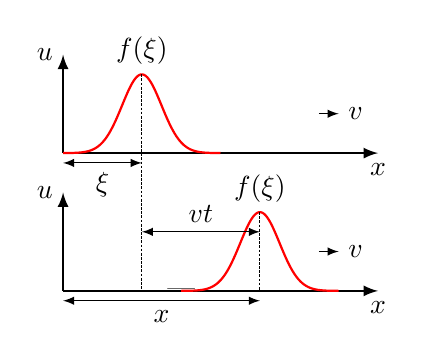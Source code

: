 \begin{tikzpicture}[>=latex, scale=.5]

% Верхний график
\draw[->, thick] (0,0) -- (8,0) node[below] {$x$};
\draw[->, thick] (0,0) -- (0,2.5) node[left] {$u$};


% Верхняя волна
\draw[thick, domain=0:4, smooth, samples=100, red] plot (\x, {2*exp(-2*(\x-2)^2)});
\draw[->] (6.5,1) -- ++(0.5,0) node[right] {$v$};

% Метка ξ
%\node[above left] at (0,0) {$O$};
\node[above] at (2,2) {$f(\xi)$};
\draw[dash pattern={on 1pt off 0.5pt}] (2,2) -- (2, -3.5);
\draw[<->] (0,-0.25) -- node[below] {$\xi$} (2,-0.25);



% Нижний график
\begin{scope}[yshift=-3.5cm]
\draw[->, thick] (0,0) -- (8,0) node[below] {$x$};
\draw[->, thick] (0,0) -- (0,2.5) node[left] {$u$};

% Нижняя волна

\draw[thick, domain=3:7, smooth, samples=100, red] plot (\x, {2*exp(-2*(\x-5)^2)});
\draw[->] (6.5,1) -- ++(0.5,0) node[right] {$v$};

% Метка x
\node at (3,0) {|};
%\node[above=5pt] at (3,0) {$O'$};
\node[above] at (5,2) {$f(\xi)$};
\draw[dash pattern={on 1pt off 0.5pt}] (5,2) -- ++(0, -2);
\draw[<->] (0,-0.25) -- node[below] {$x$} (5,-0.25);

\end{scope}
\draw[<->] (2, -2) -- node[above] {$vt$} (5, -2);
\end{tikzpicture}